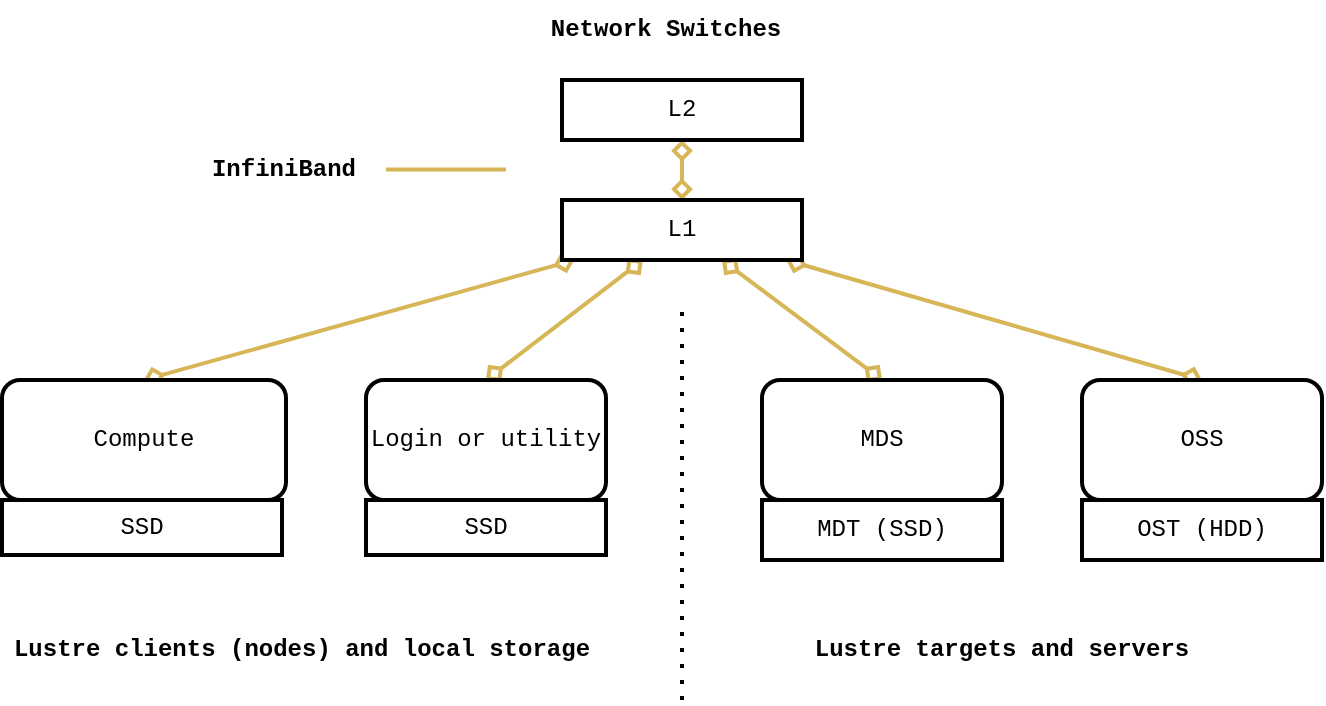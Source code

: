 <mxfile version="20.3.0" type="device"><diagram id="cZtzG4HCl-h1a30lhiyW" name="Page-1"><mxGraphModel dx="963" dy="590" grid="1" gridSize="10" guides="1" tooltips="1" connect="1" arrows="1" fold="1" page="1" pageScale="1" pageWidth="583" pageHeight="827" math="0" shadow="0"><root><mxCell id="0"/><mxCell id="1" parent="0"/><mxCell id="hEmYDtIvb_l9eMRH4zTG-6" style="rounded=0;orthogonalLoop=1;jettySize=auto;html=1;fillColor=#fff2cc;strokeColor=#d6b656;startArrow=diamond;startFill=0;endArrow=diamond;endFill=0;strokeWidth=2;fontFamily=Courier New;exitX=0.5;exitY=0;exitDx=0;exitDy=0;" parent="1" source="hEmYDtIvb_l9eMRH4zTG-1" target="hEmYDtIvb_l9eMRH4zTG-5" edge="1"><mxGeometry relative="1" as="geometry"><mxPoint x="370" y="310" as="targetPoint"/></mxGeometry></mxCell><mxCell id="hEmYDtIvb_l9eMRH4zTG-1" value="Compute" style="rounded=1;whiteSpace=wrap;html=1;strokeWidth=2;fontFamily=Courier New;" parent="1" vertex="1"><mxGeometry x="100" y="360" width="142" height="60" as="geometry"/></mxCell><mxCell id="hEmYDtIvb_l9eMRH4zTG-7" style="rounded=0;orthogonalLoop=1;jettySize=auto;html=1;fillColor=#fff2cc;strokeColor=#d6b656;endArrow=diamond;endFill=0;strokeWidth=2;startArrow=diamond;startFill=0;fontFamily=Courier New;exitX=0.5;exitY=0;exitDx=0;exitDy=0;" parent="1" source="hEmYDtIvb_l9eMRH4zTG-2" target="hEmYDtIvb_l9eMRH4zTG-5" edge="1"><mxGeometry relative="1" as="geometry"/></mxCell><mxCell id="hEmYDtIvb_l9eMRH4zTG-2" value="Login or utility" style="rounded=1;whiteSpace=wrap;html=1;strokeWidth=2;fontFamily=Courier New;" parent="1" vertex="1"><mxGeometry x="282" y="360" width="120" height="60" as="geometry"/></mxCell><mxCell id="hEmYDtIvb_l9eMRH4zTG-8" style="rounded=0;orthogonalLoop=1;jettySize=auto;html=1;fillColor=#fff2cc;strokeColor=#d6b656;endArrow=diamond;endFill=0;strokeWidth=2;startArrow=diamond;startFill=0;fontFamily=Courier New;exitX=0.5;exitY=0;exitDx=0;exitDy=0;" parent="1" source="hEmYDtIvb_l9eMRH4zTG-3" target="hEmYDtIvb_l9eMRH4zTG-5" edge="1"><mxGeometry relative="1" as="geometry"><mxPoint x="460" y="330" as="targetPoint"/></mxGeometry></mxCell><mxCell id="hEmYDtIvb_l9eMRH4zTG-3" value="MDS" style="rounded=1;whiteSpace=wrap;html=1;strokeWidth=2;fontFamily=Courier New;" parent="1" vertex="1"><mxGeometry x="480" y="360" width="120" height="60" as="geometry"/></mxCell><mxCell id="hEmYDtIvb_l9eMRH4zTG-9" style="rounded=0;orthogonalLoop=1;jettySize=auto;html=1;fillColor=#fff2cc;strokeColor=#d6b656;endArrow=diamond;endFill=0;strokeWidth=2;startArrow=diamond;startFill=0;fontFamily=Courier New;exitX=0.5;exitY=0;exitDx=0;exitDy=0;" parent="1" source="hEmYDtIvb_l9eMRH4zTG-4" target="hEmYDtIvb_l9eMRH4zTG-5" edge="1"><mxGeometry relative="1" as="geometry"/></mxCell><mxCell id="hEmYDtIvb_l9eMRH4zTG-4" value="OSS" style="rounded=1;whiteSpace=wrap;html=1;strokeWidth=2;fontFamily=Courier New;" parent="1" vertex="1"><mxGeometry x="640" y="360" width="120" height="60" as="geometry"/></mxCell><mxCell id="hEmYDtIvb_l9eMRH4zTG-25" style="rounded=0;orthogonalLoop=1;jettySize=auto;html=1;strokeWidth=2;endArrow=diamond;endFill=0;startArrow=diamond;startFill=0;fillColor=#fff2cc;strokeColor=#d6b656;fontFamily=Courier New;" parent="1" source="hEmYDtIvb_l9eMRH4zTG-5" target="hEmYDtIvb_l9eMRH4zTG-24" edge="1"><mxGeometry relative="1" as="geometry"/></mxCell><mxCell id="hEmYDtIvb_l9eMRH4zTG-5" value="&lt;div&gt;L1&lt;/div&gt;" style="rounded=0;whiteSpace=wrap;html=1;fontFamily=Courier New;fontSize=12;fontColor=default;align=center;strokeColor=default;strokeWidth=2;fillColor=default;" parent="1" vertex="1"><mxGeometry x="380" y="270" width="120" height="30" as="geometry"/></mxCell><mxCell id="hEmYDtIvb_l9eMRH4zTG-12" value="MDT (SSD)" style="rounded=0;whiteSpace=wrap;html=1;fontFamily=Courier New;fontSize=12;fontColor=default;align=center;strokeColor=default;strokeWidth=2;fillColor=default;" parent="1" vertex="1"><mxGeometry x="480" y="420" width="120" height="30" as="geometry"/></mxCell><mxCell id="hEmYDtIvb_l9eMRH4zTG-13" value="OST (HDD)" style="rounded=0;whiteSpace=wrap;html=1;fontFamily=Courier New;fontSize=12;fontColor=default;align=center;strokeColor=default;strokeWidth=2;fillColor=default;" parent="1" vertex="1"><mxGeometry x="640" y="420" width="120" height="30" as="geometry"/></mxCell><mxCell id="hEmYDtIvb_l9eMRH4zTG-22" value="&lt;div&gt;Lustre clients (nodes) and local storage&lt;/div&gt;" style="text;html=1;strokeColor=none;fillColor=none;align=center;verticalAlign=middle;whiteSpace=wrap;rounded=0;dashed=1;fontFamily=Courier New;fontStyle=1" parent="1" vertex="1"><mxGeometry x="100" y="480" width="300" height="30" as="geometry"/></mxCell><mxCell id="hEmYDtIvb_l9eMRH4zTG-23" value="Lustre targets and servers" style="text;html=1;strokeColor=none;fillColor=none;align=center;verticalAlign=middle;whiteSpace=wrap;rounded=0;dashed=1;fontFamily=Courier New;fontStyle=1" parent="1" vertex="1"><mxGeometry x="500" y="480" width="200" height="30" as="geometry"/></mxCell><mxCell id="hEmYDtIvb_l9eMRH4zTG-24" value="L2" style="rounded=0;whiteSpace=wrap;html=1;fontFamily=Courier New;fontSize=12;fontColor=default;align=center;strokeColor=default;strokeWidth=2;fillColor=default;" parent="1" vertex="1"><mxGeometry x="380" y="210" width="120" height="30" as="geometry"/></mxCell><mxCell id="hEmYDtIvb_l9eMRH4zTG-26" value="Network Switches" style="text;html=1;strokeColor=none;fillColor=none;align=center;verticalAlign=middle;whiteSpace=wrap;rounded=0;fontFamily=Courier New;fontStyle=1" parent="1" vertex="1"><mxGeometry x="372" y="170" width="120" height="30" as="geometry"/></mxCell><mxCell id="hEmYDtIvb_l9eMRH4zTG-27" value="InfiniBand" style="text;html=1;strokeColor=none;fillColor=none;align=center;verticalAlign=middle;whiteSpace=wrap;rounded=0;shadow=0;glass=0;sketch=1;fontFamily=Courier New;fontStyle=1" parent="1" vertex="1"><mxGeometry x="200" y="240" width="82" height="30" as="geometry"/></mxCell><mxCell id="hEmYDtIvb_l9eMRH4zTG-28" value="" style="endArrow=none;html=1;rounded=0;fillColor=#fff2cc;strokeColor=#d6b656;strokeWidth=2;fontFamily=Courier New;" parent="1" edge="1"><mxGeometry width="50" height="50" relative="1" as="geometry"><mxPoint x="292" y="254.71" as="sourcePoint"/><mxPoint x="352" y="254.71" as="targetPoint"/></mxGeometry></mxCell><mxCell id="tInKsXTvpb9vDPB5dNnP-3" value="SSD" style="rounded=0;whiteSpace=wrap;html=1;fontFamily=Courier New;fontSize=12;fontColor=default;align=center;strokeColor=default;strokeWidth=2;fillColor=default;" parent="1" vertex="1"><mxGeometry x="282" y="420" width="120" height="27.5" as="geometry"/></mxCell><mxCell id="tInKsXTvpb9vDPB5dNnP-15" value="SSD" style="rounded=0;whiteSpace=wrap;html=1;fontFamily=Courier New;fontSize=12;fontColor=default;align=center;strokeColor=default;strokeWidth=2;fillColor=default;" parent="1" vertex="1"><mxGeometry x="100" y="420" width="140" height="27.5" as="geometry"/></mxCell><mxCell id="0ExO8iCRALGrixVvpf9G-1" value="" style="endArrow=none;dashed=1;html=1;dashPattern=1 3;strokeWidth=2;rounded=0;" edge="1" parent="1"><mxGeometry width="50" height="50" relative="1" as="geometry"><mxPoint x="440" y="520" as="sourcePoint"/><mxPoint x="440" y="320" as="targetPoint"/></mxGeometry></mxCell></root></mxGraphModel></diagram></mxfile>